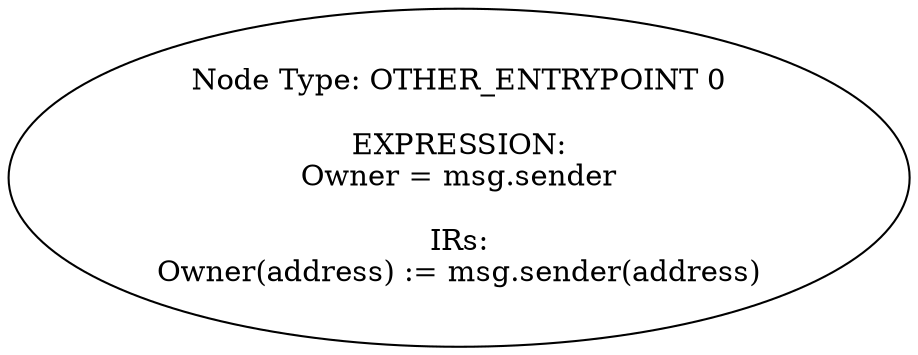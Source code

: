 digraph{
0[label="Node Type: OTHER_ENTRYPOINT 0

EXPRESSION:
Owner = msg.sender

IRs:
Owner(address) := msg.sender(address)"];
}
